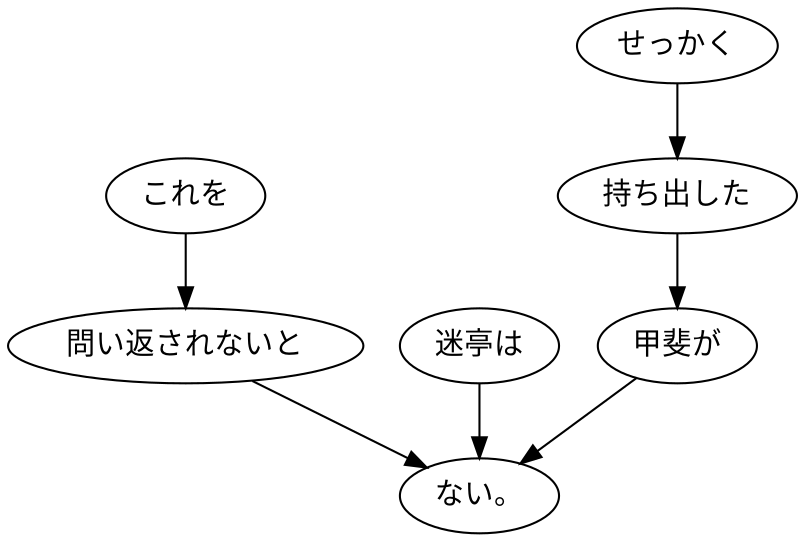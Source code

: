 digraph graph3430 {
	node0 [label="これを"];
	node1 [label="問い返されないと"];
	node2 [label="迷亭は"];
	node3 [label="せっかく"];
	node4 [label="持ち出した"];
	node5 [label="甲斐が"];
	node6 [label="ない。"];
	node0 -> node1;
	node1 -> node6;
	node2 -> node6;
	node3 -> node4;
	node4 -> node5;
	node5 -> node6;
}
